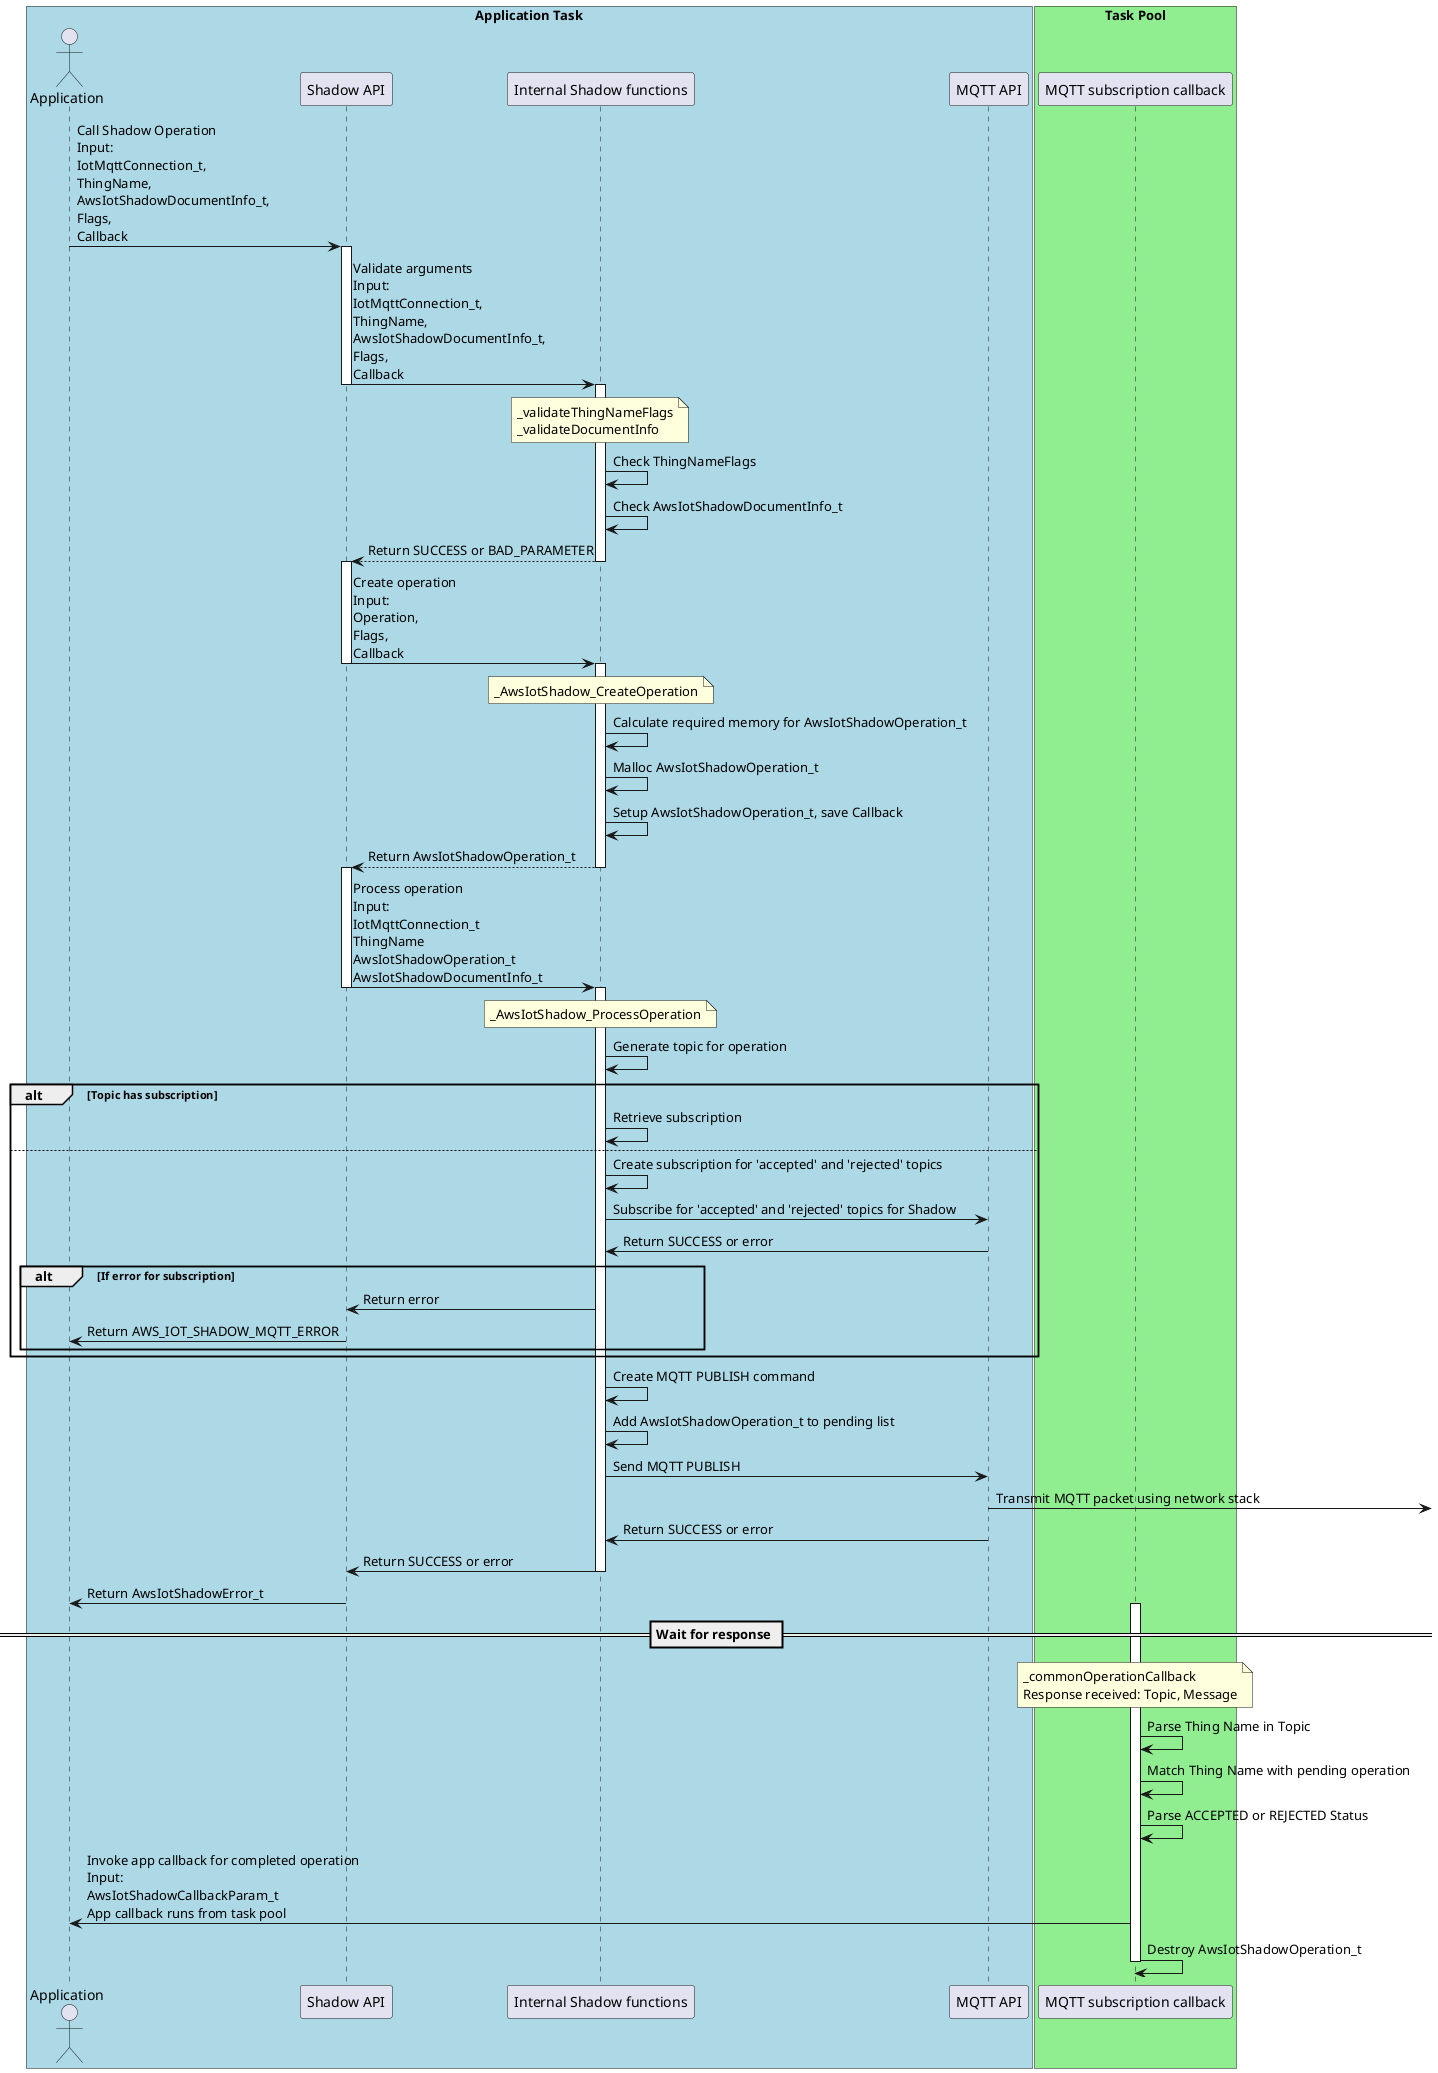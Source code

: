 @startuml
skinparam classFontSize 8
skinparam classFontName Helvetica

box "Application Task" #LightBlue
actor Application as app
participant "Shadow API" as shadow
participant "Internal Shadow functions" as internal
participant "MQTT API" as mqtt
end box


box "Task Pool" #LightGreen
participant "MQTT subscription callback" as callback
end box

app -> shadow: Call Shadow Operation\nInput:\nIotMqttConnection_t,\nThingName,\nAwsIotShadowDocumentInfo_t,\nFlags,\nCallback
activate shadow

shadow -> internal: Validate arguments\nInput:\nIotMqttConnection_t,\nThingName,\nAwsIotShadowDocumentInfo_t,\nFlags,\nCallback
deactivate shadow
activate internal
note over internal: _validateThingNameFlags\n_validateDocumentInfo
internal -> internal: Check ThingNameFlags
internal -> internal: Check AwsIotShadowDocumentInfo_t
return Return SUCCESS or BAD_PARAMETER
activate shadow

shadow -> internal: Create operation\nInput:\nOperation,\nFlags,\nCallback
deactivate shadow
activate internal
note over internal: _AwsIotShadow_CreateOperation
internal -> internal: Calculate required memory for AwsIotShadowOperation_t
internal -> internal: Malloc AwsIotShadowOperation_t
internal -> internal: Setup AwsIotShadowOperation_t, save Callback
return Return AwsIotShadowOperation_t
activate shadow

shadow -> internal: Process operation\nInput:\nIotMqttConnection_t\nThingName\nAwsIotShadowOperation_t\nAwsIotShadowDocumentInfo_t
deactivate shadow
activate internal
note over internal: _AwsIotShadow_ProcessOperation
internal -> internal: Generate topic for operation
alt Topic has subscription
internal -> internal: Retrieve subscription
else
internal -> internal: Create subscription for 'accepted' and 'rejected' topics
internal -> mqtt: Subscribe for 'accepted' and 'rejected' topics for Shadow
mqtt -> internal: Return SUCCESS or error
alt If error for subscription
internal -> shadow: Return error
shadow -> app: Return AWS_IOT_SHADOW_MQTT_ERROR
end alt
end alt
internal -> internal: Create MQTT PUBLISH command
internal -> internal: Add AwsIotShadowOperation_t to pending list
internal -> mqtt: Send MQTT PUBLISH
mqtt -> : Transmit MQTT packet using network stack
mqtt -> internal: Return SUCCESS or error
internal -> shadow: Return SUCCESS or error
deactivate internal
shadow -> app: Return AwsIotShadowError_t


== Wait for response ==

note over callback: _commonOperationCallback\nResponse received: Topic, Message
activate callback
callback -> callback: Parse Thing Name in Topic
callback -> callback: Match Thing Name with pending operation
callback -> callback: Parse ACCEPTED or REJECTED Status
callback -> app: Invoke app callback for completed operation\nInput:\nAwsIotShadowCallbackParam_t\nApp callback runs from task pool
callback -> callback: Destroy AwsIotShadowOperation_t
deactivate callback

@enduml
